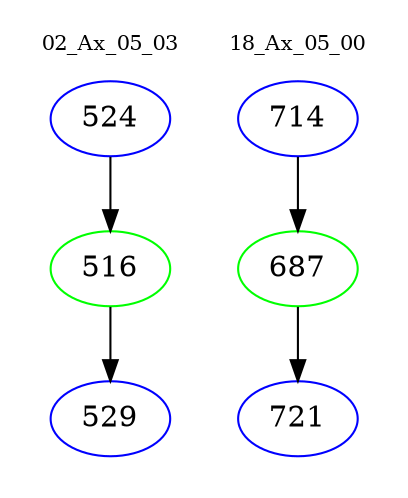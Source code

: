 digraph{
subgraph cluster_0 {
color = white
label = "02_Ax_05_03";
fontsize=10;
T0_524 [label="524", color="blue"]
T0_524 -> T0_516 [color="black"]
T0_516 [label="516", color="green"]
T0_516 -> T0_529 [color="black"]
T0_529 [label="529", color="blue"]
}
subgraph cluster_1 {
color = white
label = "18_Ax_05_00";
fontsize=10;
T1_714 [label="714", color="blue"]
T1_714 -> T1_687 [color="black"]
T1_687 [label="687", color="green"]
T1_687 -> T1_721 [color="black"]
T1_721 [label="721", color="blue"]
}
}
